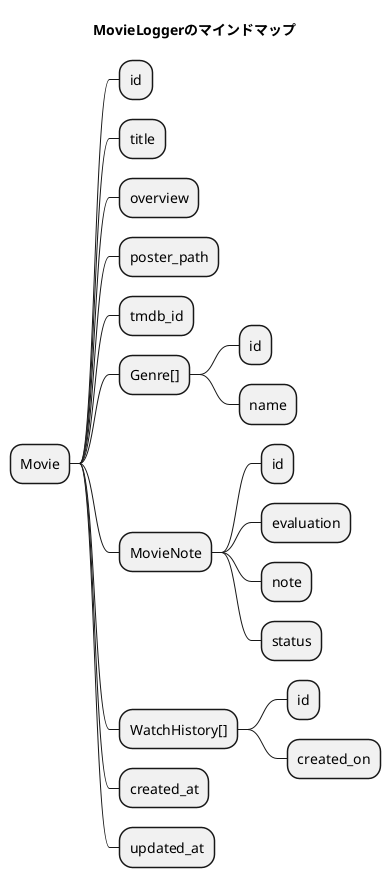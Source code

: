 @startmindmap fig_mindmap

title MovieLoggerのマインドマップ

* Movie
  ** id
  ** title
  ** overview
  ** poster_path
  ** tmdb_id
  ** Genre[]
    *** id
    *** name
  ** MovieNote
    *** id
    *** evaluation
    *** note
    *** status
  ** WatchHistory[]
    *** id
    *** created_on
  ** created_at
  ** updated_at

@endmindmap
